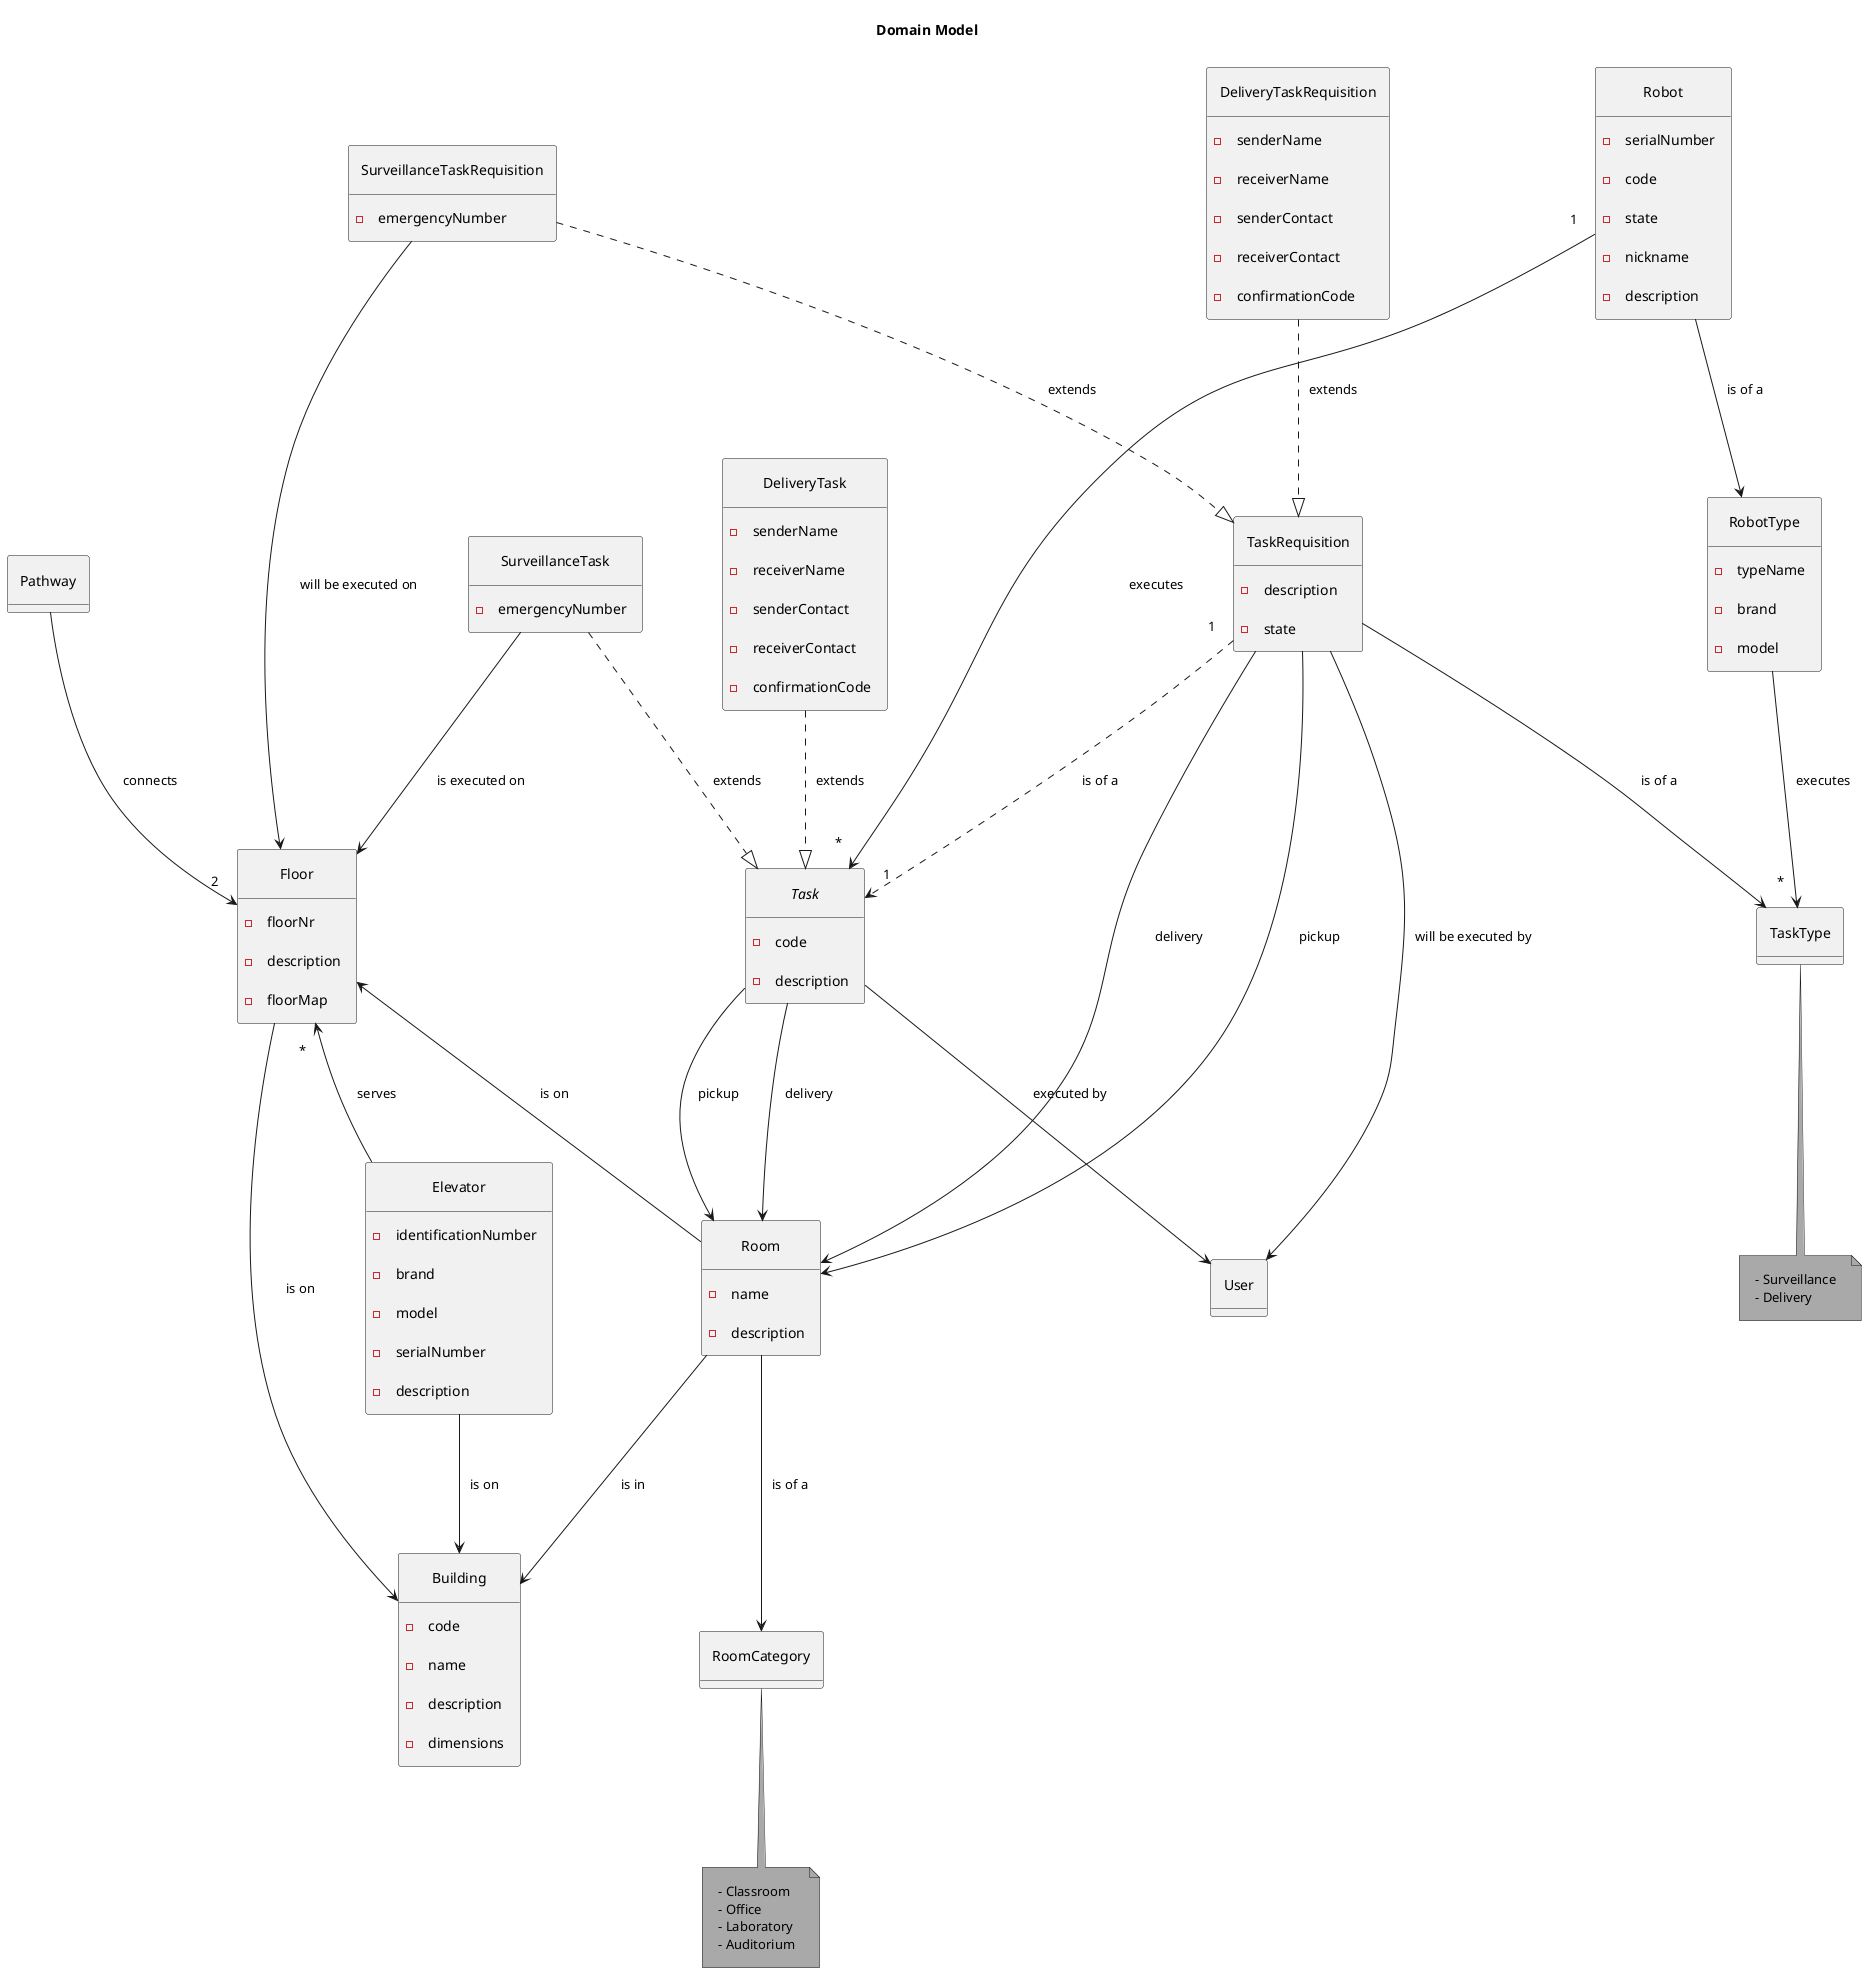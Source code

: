 @startuml Domain Model

title "Domain Model"
' left to right direction
' top to bottom direction
skinparam Padding 10
skinparam Nodesep 80
skinparam ranksep 100
skinparam groupInheritance 1
' skinparam linetype ortho
skinparam separation 1000
skinparam NoteBackgroundColor #A9A9A9
skinparam PackageStyle rectangle
skinparam package {
    BackgroundColor #D3D3D3
    FontStyle bold
}

hide circle
hide methods

    entity Robot {
        -serialNumber
        -code
        -state
        -nickname
        -description
    }

    entity RobotType {
        - typeName
        - brand
        - model
    }

    enum TaskType {}
    note bottom of TaskType {
            - Surveillance
            - Delivery
    }

    interface Task {
        - code
        - description

    }

    entity SurveillanceTask {
        - emergencyNumber
    }

    entity DeliveryTask {
        - senderName
        - receiverName
        - senderContact
        - receiverContact
        - confirmationCode
    }

    entity Building {
        - code
        - name
        - description
        - dimensions
    }

    entity Floor {
        - floorNr
        - description
        - floorMap
    }

    entity Elevator {
        - identificationNumber
        - brand
        - model
        - serialNumber
        - description
    }

    entity Room {
        - name
        - description
    }

    enum RoomCategory {}

    note bottom of RoomCategory {
            - Classroom
            - Office
            - Laboratory
            - Auditorium
    }

    entity Pathway {
    }

        entity TaskRequisition {
            - description
            - state
        }

        entity SurveillanceTaskRequisition {
            - emergencyNumber
        }

        entity DeliveryTaskRequisition {
            - senderName
            - receiverName
            - senderContact
            - receiverContact
            - confirmationCode
        }



SurveillanceTask ..|> Task: extends
DeliveryTask ..|> Task: extends

SurveillanceTaskRequisition ..|> TaskRequisition : extends
DeliveryTaskRequisition ..|> TaskRequisition : extends

Room --> RoomCategory: is of a
Room --> Building : is in

RobotType --> "*" TaskType: executes

Floor --> Building: is on
Floor "*" <-- Elevator : serves
Floor <-- Room: is on

Elevator --> Building: is on

TaskRequisition --> Room: delivery
TaskRequisition --> Room: pickup

Task --> Room: delivery
Task --> Room: pickup

SurveillanceTask -> Floor: is executed on
SurveillanceTaskRequisition -> Floor: will be executed on

Task --> User : executed by

Pathway --> "2" Floor: connects

Robot --> RobotType : is of a

TaskRequisition --> TaskType : is of a
TaskRequisition --> User : will be executed by

Robot "1" --> "*" Task : executes

TaskRequisition "1" ..> "1" Task : is of a

@enduml
